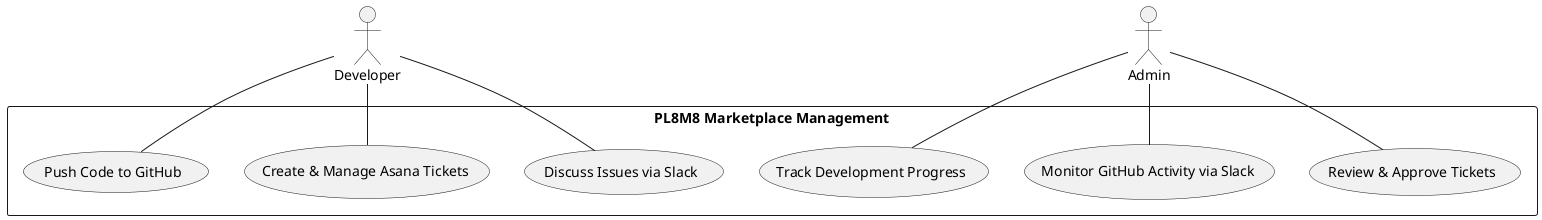 @startuml
actor Developer
actor Admin

rectangle "PL8M8 Marketplace Management" {
  Developer -- (Discuss Issues via Slack)
  Developer -- (Create & Manage Asana Tickets)
  Developer -- (Push Code to GitHub)
  
  Admin -- (Review & Approve Tickets)
  Admin -- (Monitor GitHub Activity via Slack)
  Admin -- (Track Development Progress)
}
@enduml
